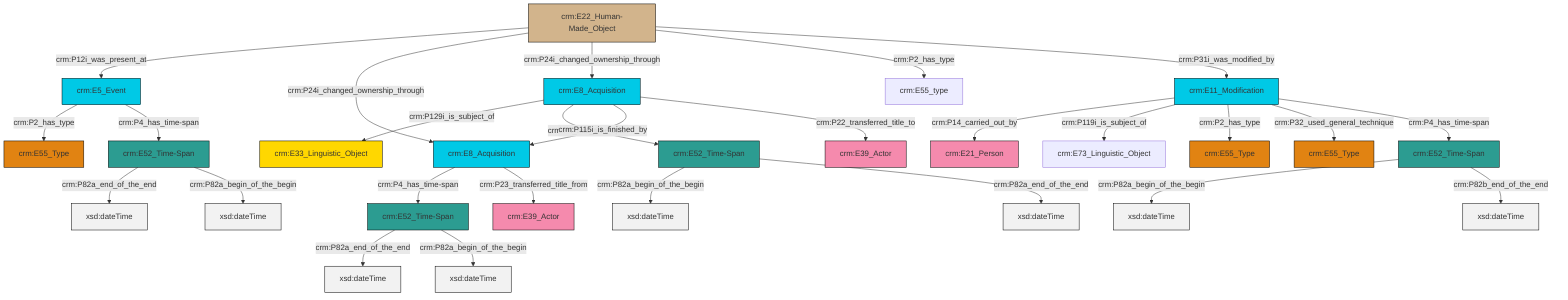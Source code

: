 graph TD
classDef Literal fill:#f2f2f2,stroke:#000000;
classDef CRM_Entity fill:#FFFFFF,stroke:#000000;
classDef Temporal_Entity fill:#00C9E6, stroke:#000000;
classDef Type fill:#E18312, stroke:#000000;
classDef Time-Span fill:#2C9C91, stroke:#000000;
classDef Appellation fill:#FFEB7F, stroke:#000000;
classDef Place fill:#008836, stroke:#000000;
classDef Persistent_Item fill:#B266B2, stroke:#000000;
classDef Conceptual_Object fill:#FFD700, stroke:#000000;
classDef Physical_Thing fill:#D2B48C, stroke:#000000;
classDef Actor fill:#f58aad, stroke:#000000;
classDef PC_Classes fill:#4ce600, stroke:#000000;
classDef Multi fill:#cccccc,stroke:#000000;

4["crm:E52_Time-Span"]:::Time-Span -->|crm:P82a_begin_of_the_begin| 5[xsd:dateTime]:::Literal
6["crm:E8_Acquisition"]:::Temporal_Entity -->|crm:P129i_is_subject_of| 7["crm:E33_Linguistic_Object"]:::Conceptual_Object
8["crm:E8_Acquisition"]:::Temporal_Entity -->|crm:P4_has_time-span| 9["crm:E52_Time-Span"]:::Time-Span
10["crm:E5_Event"]:::Temporal_Entity -->|crm:P2_has_type| 11["crm:E55_Type"]:::Type
12["crm:E22_Human-Made_Object"]:::Physical_Thing -->|crm:P12i_was_present_at| 10["crm:E5_Event"]:::Temporal_Entity
12["crm:E22_Human-Made_Object"]:::Physical_Thing -->|crm:P24i_changed_ownership_through| 8["crm:E8_Acquisition"]:::Temporal_Entity
8["crm:E8_Acquisition"]:::Temporal_Entity -->|crm:P23_transferred_title_from| 0["crm:E39_Actor"]:::Actor
18["crm:E52_Time-Span"]:::Time-Span -->|crm:P82a_begin_of_the_begin| 19[xsd:dateTime]:::Literal
22["crm:E11_Modification"]:::Temporal_Entity -->|crm:P14_carried_out_by| 23["crm:E21_Person"]:::Actor
12["crm:E22_Human-Made_Object"]:::Physical_Thing -->|crm:P24i_changed_ownership_through| 6["crm:E8_Acquisition"]:::Temporal_Entity
20["crm:E52_Time-Span"]:::Time-Span -->|crm:P82a_end_of_the_end| 24[xsd:dateTime]:::Literal
12["crm:E22_Human-Made_Object"]:::Physical_Thing -->|crm:P2_has_type| 27["crm:E55_type"]:::Default
6["crm:E8_Acquisition"]:::Temporal_Entity -->|crm:P4_has_time-span| 18["crm:E52_Time-Span"]:::Time-Span
22["crm:E11_Modification"]:::Temporal_Entity -->|crm:P119i_is_subject_of| 28["crm:E73_Linguistic_Object"]:::Default
22["crm:E11_Modification"]:::Temporal_Entity -->|crm:P2_has_type| 30["crm:E55_Type"]:::Type
9["crm:E52_Time-Span"]:::Time-Span -->|crm:P82a_end_of_the_end| 31[xsd:dateTime]:::Literal
12["crm:E22_Human-Made_Object"]:::Physical_Thing -->|crm:P31i_was_modified_by| 22["crm:E11_Modification"]:::Temporal_Entity
6["crm:E8_Acquisition"]:::Temporal_Entity -->|crm:P115i_is_finished_by| 8["crm:E8_Acquisition"]:::Temporal_Entity
20["crm:E52_Time-Span"]:::Time-Span -->|crm:P82a_begin_of_the_begin| 32[xsd:dateTime]:::Literal
10["crm:E5_Event"]:::Temporal_Entity -->|crm:P4_has_time-span| 20["crm:E52_Time-Span"]:::Time-Span
18["crm:E52_Time-Span"]:::Time-Span -->|crm:P82a_end_of_the_end| 35[xsd:dateTime]:::Literal
9["crm:E52_Time-Span"]:::Time-Span -->|crm:P82a_begin_of_the_begin| 39[xsd:dateTime]:::Literal
22["crm:E11_Modification"]:::Temporal_Entity -->|crm:P32_used_general_technique| 14["crm:E55_Type"]:::Type
4["crm:E52_Time-Span"]:::Time-Span -->|crm:P82b_end_of_the_end| 42[xsd:dateTime]:::Literal
22["crm:E11_Modification"]:::Temporal_Entity -->|crm:P4_has_time-span| 4["crm:E52_Time-Span"]:::Time-Span
6["crm:E8_Acquisition"]:::Temporal_Entity -->|crm:P22_transferred_title_to| 2["crm:E39_Actor"]:::Actor